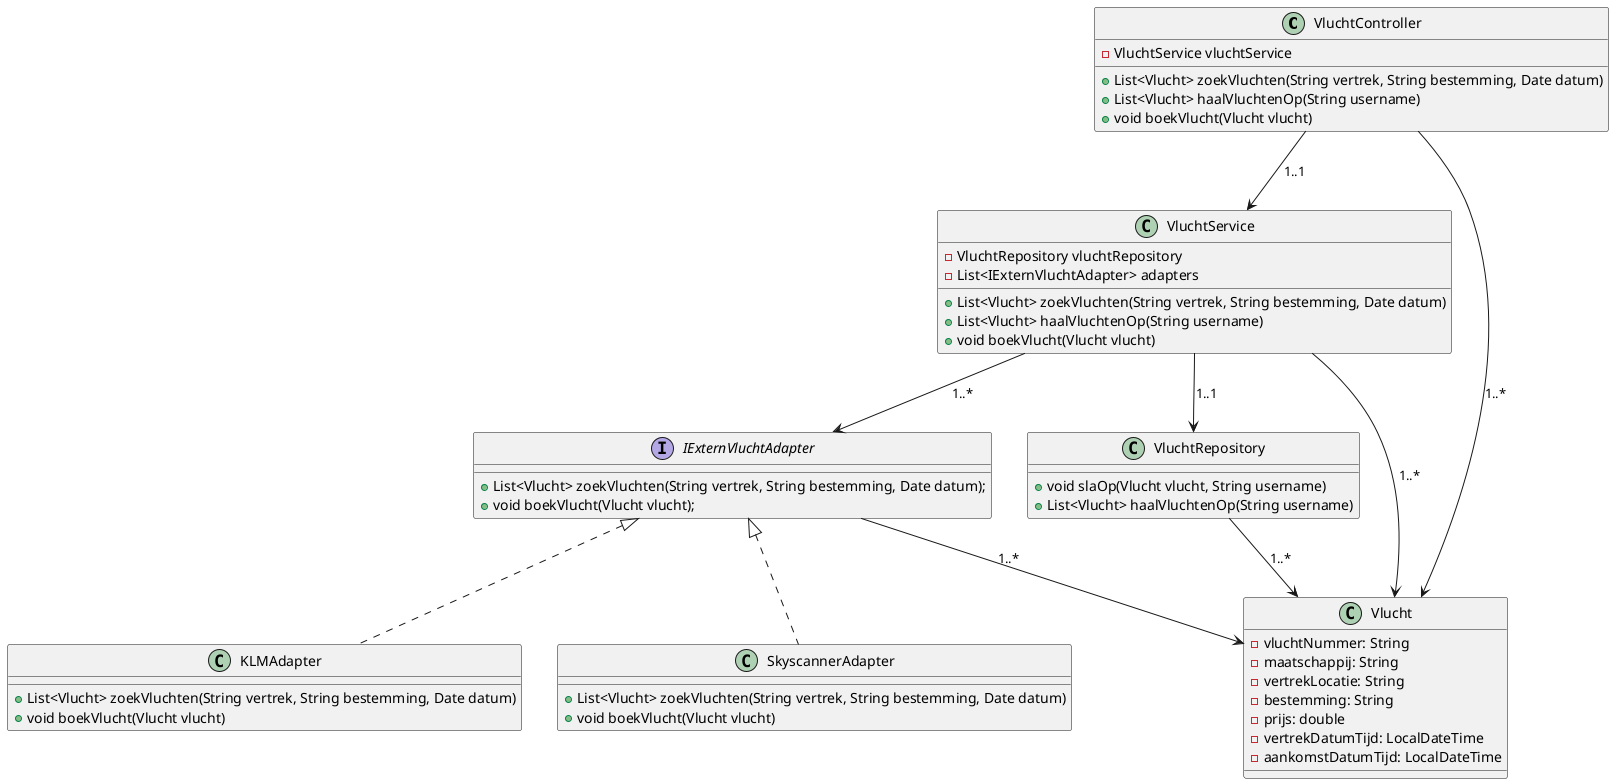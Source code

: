 @startuml class diagram

class VluchtController {
    - VluchtService vluchtService
    + List<Vlucht> zoekVluchten(String vertrek, String bestemming, Date datum)
    + List<Vlucht> haalVluchtenOp(String username)
    + void boekVlucht(Vlucht vlucht)
}

class VluchtService {
    - VluchtRepository vluchtRepository
    - List<IExternVluchtAdapter> adapters
    + List<Vlucht> zoekVluchten(String vertrek, String bestemming, Date datum)
    + List<Vlucht> haalVluchtenOp(String username)
    + void boekVlucht(Vlucht vlucht)
}

interface IExternVluchtAdapter {
    + List<Vlucht> zoekVluchten(String vertrek, String bestemming, Date datum);
    + void boekVlucht(Vlucht vlucht);
}

class KLMAdapter implements IExternVluchtAdapter {
    + List<Vlucht> zoekVluchten(String vertrek, String bestemming, Date datum)
    + void boekVlucht(Vlucht vlucht)
}

class SkyscannerAdapter implements IExternVluchtAdapter {
    + List<Vlucht> zoekVluchten(String vertrek, String bestemming, Date datum)
    + void boekVlucht(Vlucht vlucht)
}

class VluchtRepository {
    + void slaOp(Vlucht vlucht, String username)
    + List<Vlucht> haalVluchtenOp(String username)
}

class Vlucht {
    - vluchtNummer: String
    - maatschappij: String
    - vertrekLocatie: String
    - bestemming: String
    - prijs: double
    - vertrekDatumTijd: LocalDateTime
    - aankomstDatumTijd: LocalDateTime
}

VluchtController --> VluchtService : 1..1
VluchtService --> VluchtRepository : 1..1
VluchtService --> IExternVluchtAdapter : 1..*

VluchtService --> Vlucht : 1..*
VluchtController --> Vlucht : 1..*
VluchtRepository --> Vlucht : 1..*
IExternVluchtAdapter --> Vlucht : 1..*

@enduml